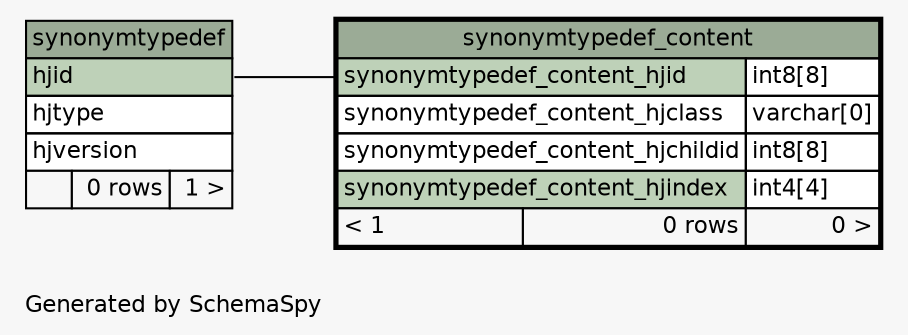 // dot 2.22.2 on Windows Vista 6.0
// SchemaSpy rev 536
digraph "oneDegreeRelationshipsDiagram" {
  graph [
    rankdir="RL"
    bgcolor="#f7f7f7"
    label="\nGenerated by SchemaSpy"
    labeljust="l"
    nodesep="0.18"
    ranksep="0.46"
    fontname="Helvetica"
    fontsize="11"
  ];
  node [
    fontname="Helvetica"
    fontsize="11"
    shape="plaintext"
  ];
  edge [
    arrowsize="0.8"
  ];
  "synonymtypedef_content":"synonymtypedef_content_hjid":w -> "synonymtypedef":"hjid":e [arrowhead=none arrowtail=crowodot];
  "synonymtypedef" [
    label=<
    <TABLE BORDER="0" CELLBORDER="1" CELLSPACING="0" BGCOLOR="#ffffff">
      <TR><TD COLSPAN="3" BGCOLOR="#9bab96" ALIGN="CENTER">synonymtypedef</TD></TR>
      <TR><TD PORT="hjid" COLSPAN="3" BGCOLOR="#bed1b8" ALIGN="LEFT">hjid</TD></TR>
      <TR><TD PORT="hjtype" COLSPAN="3" ALIGN="LEFT">hjtype</TD></TR>
      <TR><TD PORT="hjversion" COLSPAN="3" ALIGN="LEFT">hjversion</TD></TR>
      <TR><TD ALIGN="LEFT" BGCOLOR="#f7f7f7">  </TD><TD ALIGN="RIGHT" BGCOLOR="#f7f7f7">0 rows</TD><TD ALIGN="RIGHT" BGCOLOR="#f7f7f7">1 &gt;</TD></TR>
    </TABLE>>
    URL="synonymtypedef.html"
    tooltip="synonymtypedef"
  ];
  "synonymtypedef_content" [
    label=<
    <TABLE BORDER="2" CELLBORDER="1" CELLSPACING="0" BGCOLOR="#ffffff">
      <TR><TD COLSPAN="3" BGCOLOR="#9bab96" ALIGN="CENTER">synonymtypedef_content</TD></TR>
      <TR><TD PORT="synonymtypedef_content_hjid" COLSPAN="2" BGCOLOR="#bed1b8" ALIGN="LEFT">synonymtypedef_content_hjid</TD><TD PORT="synonymtypedef_content_hjid.type" ALIGN="LEFT">int8[8]</TD></TR>
      <TR><TD PORT="synonymtypedef_content_hjclass" COLSPAN="2" ALIGN="LEFT">synonymtypedef_content_hjclass</TD><TD PORT="synonymtypedef_content_hjclass.type" ALIGN="LEFT">varchar[0]</TD></TR>
      <TR><TD PORT="synonymtypedef_content_hjchildid" COLSPAN="2" ALIGN="LEFT">synonymtypedef_content_hjchildid</TD><TD PORT="synonymtypedef_content_hjchildid.type" ALIGN="LEFT">int8[8]</TD></TR>
      <TR><TD PORT="synonymtypedef_content_hjindex" COLSPAN="2" BGCOLOR="#bed1b8" ALIGN="LEFT">synonymtypedef_content_hjindex</TD><TD PORT="synonymtypedef_content_hjindex.type" ALIGN="LEFT">int4[4]</TD></TR>
      <TR><TD ALIGN="LEFT" BGCOLOR="#f7f7f7">&lt; 1</TD><TD ALIGN="RIGHT" BGCOLOR="#f7f7f7">0 rows</TD><TD ALIGN="RIGHT" BGCOLOR="#f7f7f7">0 &gt;</TD></TR>
    </TABLE>>
    URL="synonymtypedef_content.html"
    tooltip="synonymtypedef_content"
  ];
}
